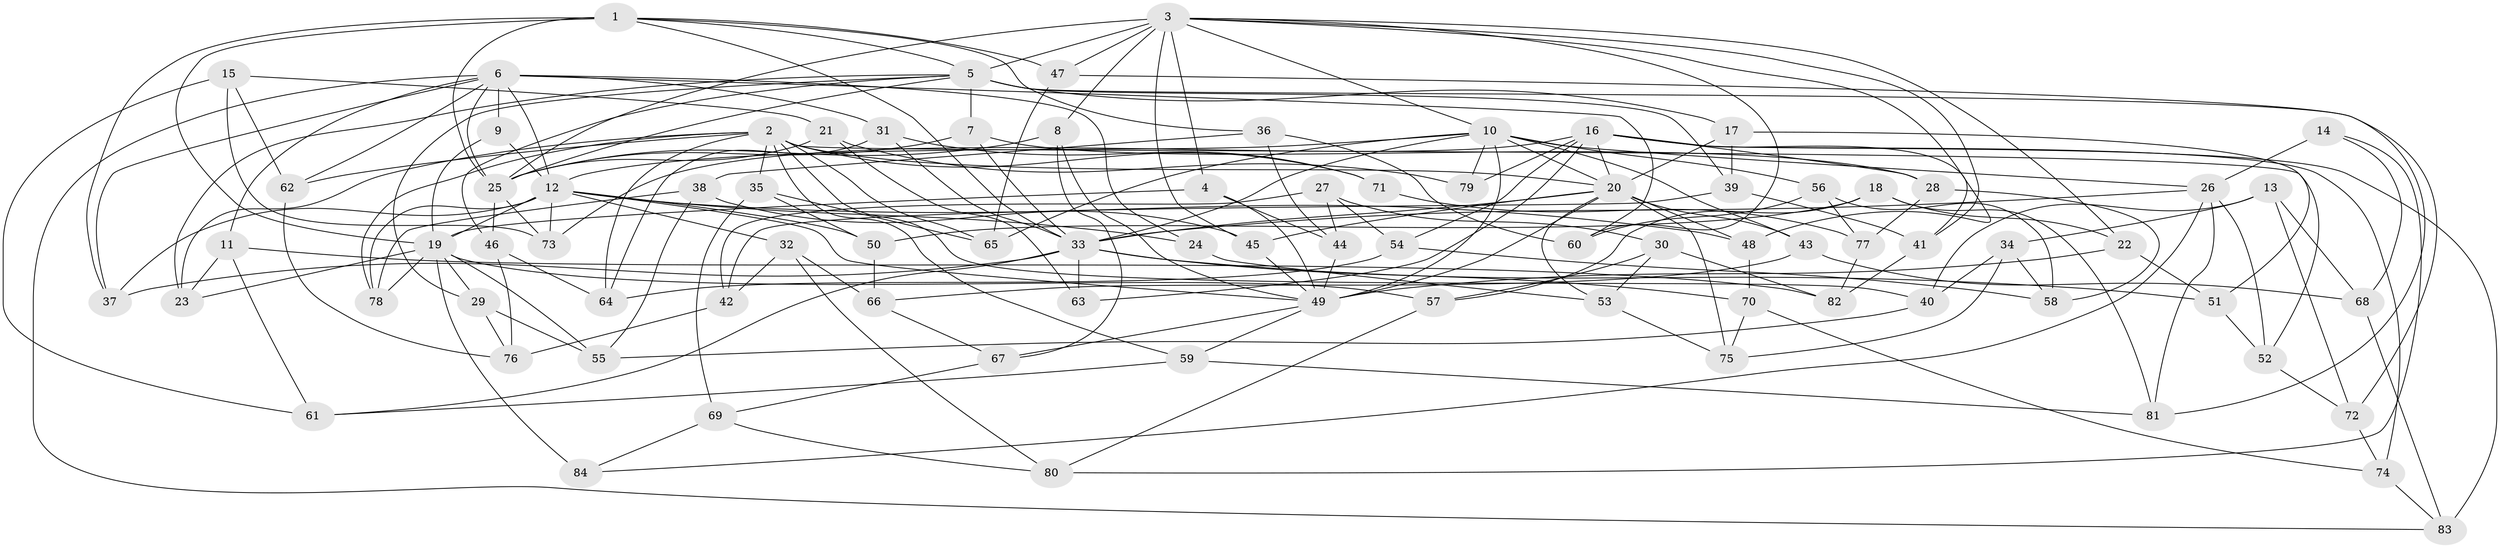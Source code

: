 // original degree distribution, {4: 1.0}
// Generated by graph-tools (version 1.1) at 2025/53/03/04/25 22:53:47]
// undirected, 84 vertices, 205 edges
graph export_dot {
  node [color=gray90,style=filled];
  1;
  2;
  3;
  4;
  5;
  6;
  7;
  8;
  9;
  10;
  11;
  12;
  13;
  14;
  15;
  16;
  17;
  18;
  19;
  20;
  21;
  22;
  23;
  24;
  25;
  26;
  27;
  28;
  29;
  30;
  31;
  32;
  33;
  34;
  35;
  36;
  37;
  38;
  39;
  40;
  41;
  42;
  43;
  44;
  45;
  46;
  47;
  48;
  49;
  50;
  51;
  52;
  53;
  54;
  55;
  56;
  57;
  58;
  59;
  60;
  61;
  62;
  63;
  64;
  65;
  66;
  67;
  68;
  69;
  70;
  71;
  72;
  73;
  74;
  75;
  76;
  77;
  78;
  79;
  80;
  81;
  82;
  83;
  84;
  1 -- 5 [weight=2.0];
  1 -- 19 [weight=2.0];
  1 -- 25 [weight=2.0];
  1 -- 33 [weight=1.0];
  1 -- 36 [weight=1.0];
  1 -- 37 [weight=1.0];
  1 -- 47 [weight=1.0];
  2 -- 20 [weight=1.0];
  2 -- 23 [weight=1.0];
  2 -- 35 [weight=1.0];
  2 -- 40 [weight=1.0];
  2 -- 52 [weight=1.0];
  2 -- 59 [weight=1.0];
  2 -- 62 [weight=1.0];
  2 -- 64 [weight=1.0];
  2 -- 65 [weight=1.0];
  2 -- 71 [weight=2.0];
  2 -- 78 [weight=1.0];
  3 -- 4 [weight=1.0];
  3 -- 5 [weight=2.0];
  3 -- 8 [weight=1.0];
  3 -- 10 [weight=1.0];
  3 -- 22 [weight=1.0];
  3 -- 25 [weight=1.0];
  3 -- 41 [weight=1.0];
  3 -- 45 [weight=1.0];
  3 -- 47 [weight=1.0];
  3 -- 48 [weight=1.0];
  3 -- 60 [weight=1.0];
  4 -- 19 [weight=1.0];
  4 -- 44 [weight=1.0];
  4 -- 49 [weight=1.0];
  5 -- 7 [weight=1.0];
  5 -- 17 [weight=1.0];
  5 -- 23 [weight=1.0];
  5 -- 25 [weight=1.0];
  5 -- 29 [weight=1.0];
  5 -- 39 [weight=1.0];
  5 -- 46 [weight=1.0];
  5 -- 72 [weight=1.0];
  6 -- 9 [weight=2.0];
  6 -- 11 [weight=1.0];
  6 -- 12 [weight=1.0];
  6 -- 24 [weight=2.0];
  6 -- 25 [weight=1.0];
  6 -- 31 [weight=1.0];
  6 -- 37 [weight=1.0];
  6 -- 60 [weight=1.0];
  6 -- 62 [weight=1.0];
  6 -- 83 [weight=1.0];
  7 -- 25 [weight=1.0];
  7 -- 28 [weight=1.0];
  7 -- 33 [weight=1.0];
  8 -- 25 [weight=1.0];
  8 -- 49 [weight=1.0];
  8 -- 67 [weight=1.0];
  9 -- 12 [weight=1.0];
  9 -- 19 [weight=1.0];
  10 -- 12 [weight=1.0];
  10 -- 20 [weight=1.0];
  10 -- 26 [weight=1.0];
  10 -- 33 [weight=1.0];
  10 -- 43 [weight=1.0];
  10 -- 49 [weight=2.0];
  10 -- 56 [weight=1.0];
  10 -- 65 [weight=1.0];
  10 -- 79 [weight=2.0];
  11 -- 23 [weight=1.0];
  11 -- 61 [weight=1.0];
  11 -- 82 [weight=1.0];
  12 -- 19 [weight=1.0];
  12 -- 24 [weight=1.0];
  12 -- 32 [weight=1.0];
  12 -- 37 [weight=1.0];
  12 -- 48 [weight=1.0];
  12 -- 49 [weight=1.0];
  12 -- 50 [weight=1.0];
  12 -- 73 [weight=1.0];
  12 -- 78 [weight=1.0];
  13 -- 34 [weight=1.0];
  13 -- 40 [weight=1.0];
  13 -- 68 [weight=1.0];
  13 -- 72 [weight=1.0];
  14 -- 26 [weight=2.0];
  14 -- 68 [weight=1.0];
  14 -- 80 [weight=1.0];
  15 -- 21 [weight=1.0];
  15 -- 61 [weight=1.0];
  15 -- 62 [weight=1.0];
  15 -- 73 [weight=1.0];
  16 -- 20 [weight=1.0];
  16 -- 28 [weight=1.0];
  16 -- 41 [weight=1.0];
  16 -- 54 [weight=1.0];
  16 -- 63 [weight=2.0];
  16 -- 73 [weight=1.0];
  16 -- 74 [weight=1.0];
  16 -- 79 [weight=1.0];
  16 -- 83 [weight=1.0];
  17 -- 20 [weight=1.0];
  17 -- 39 [weight=1.0];
  17 -- 51 [weight=1.0];
  18 -- 22 [weight=1.0];
  18 -- 50 [weight=1.0];
  18 -- 57 [weight=1.0];
  18 -- 81 [weight=1.0];
  19 -- 23 [weight=1.0];
  19 -- 29 [weight=1.0];
  19 -- 55 [weight=1.0];
  19 -- 57 [weight=1.0];
  19 -- 78 [weight=1.0];
  19 -- 84 [weight=2.0];
  20 -- 33 [weight=1.0];
  20 -- 43 [weight=1.0];
  20 -- 45 [weight=1.0];
  20 -- 48 [weight=1.0];
  20 -- 49 [weight=2.0];
  20 -- 53 [weight=1.0];
  20 -- 75 [weight=1.0];
  21 -- 25 [weight=1.0];
  21 -- 63 [weight=1.0];
  21 -- 79 [weight=1.0];
  22 -- 49 [weight=1.0];
  22 -- 51 [weight=1.0];
  24 -- 53 [weight=1.0];
  25 -- 46 [weight=1.0];
  25 -- 73 [weight=1.0];
  26 -- 33 [weight=2.0];
  26 -- 52 [weight=1.0];
  26 -- 81 [weight=1.0];
  26 -- 84 [weight=1.0];
  27 -- 30 [weight=1.0];
  27 -- 42 [weight=1.0];
  27 -- 44 [weight=1.0];
  27 -- 54 [weight=1.0];
  28 -- 58 [weight=1.0];
  28 -- 77 [weight=1.0];
  29 -- 55 [weight=1.0];
  29 -- 76 [weight=1.0];
  30 -- 53 [weight=1.0];
  30 -- 57 [weight=1.0];
  30 -- 82 [weight=1.0];
  31 -- 33 [weight=1.0];
  31 -- 64 [weight=1.0];
  31 -- 71 [weight=1.0];
  32 -- 42 [weight=1.0];
  32 -- 66 [weight=1.0];
  32 -- 80 [weight=1.0];
  33 -- 37 [weight=1.0];
  33 -- 51 [weight=1.0];
  33 -- 61 [weight=1.0];
  33 -- 63 [weight=1.0];
  33 -- 70 [weight=1.0];
  34 -- 40 [weight=1.0];
  34 -- 58 [weight=1.0];
  34 -- 75 [weight=1.0];
  35 -- 50 [weight=1.0];
  35 -- 65 [weight=1.0];
  35 -- 69 [weight=1.0];
  36 -- 38 [weight=1.0];
  36 -- 44 [weight=1.0];
  36 -- 60 [weight=1.0];
  38 -- 45 [weight=1.0];
  38 -- 55 [weight=1.0];
  38 -- 78 [weight=1.0];
  39 -- 41 [weight=1.0];
  39 -- 42 [weight=1.0];
  40 -- 55 [weight=1.0];
  41 -- 82 [weight=1.0];
  42 -- 76 [weight=1.0];
  43 -- 66 [weight=1.0];
  43 -- 68 [weight=1.0];
  44 -- 49 [weight=1.0];
  45 -- 49 [weight=1.0];
  46 -- 64 [weight=1.0];
  46 -- 76 [weight=1.0];
  47 -- 65 [weight=1.0];
  47 -- 81 [weight=1.0];
  48 -- 70 [weight=1.0];
  49 -- 59 [weight=1.0];
  49 -- 67 [weight=1.0];
  50 -- 66 [weight=1.0];
  51 -- 52 [weight=1.0];
  52 -- 72 [weight=1.0];
  53 -- 75 [weight=1.0];
  54 -- 58 [weight=1.0];
  54 -- 64 [weight=1.0];
  56 -- 58 [weight=1.0];
  56 -- 60 [weight=1.0];
  56 -- 77 [weight=1.0];
  57 -- 80 [weight=1.0];
  59 -- 61 [weight=1.0];
  59 -- 81 [weight=1.0];
  62 -- 76 [weight=1.0];
  66 -- 67 [weight=1.0];
  67 -- 69 [weight=1.0];
  68 -- 83 [weight=1.0];
  69 -- 80 [weight=1.0];
  69 -- 84 [weight=1.0];
  70 -- 74 [weight=1.0];
  70 -- 75 [weight=1.0];
  71 -- 77 [weight=1.0];
  72 -- 74 [weight=1.0];
  74 -- 83 [weight=1.0];
  77 -- 82 [weight=1.0];
}
